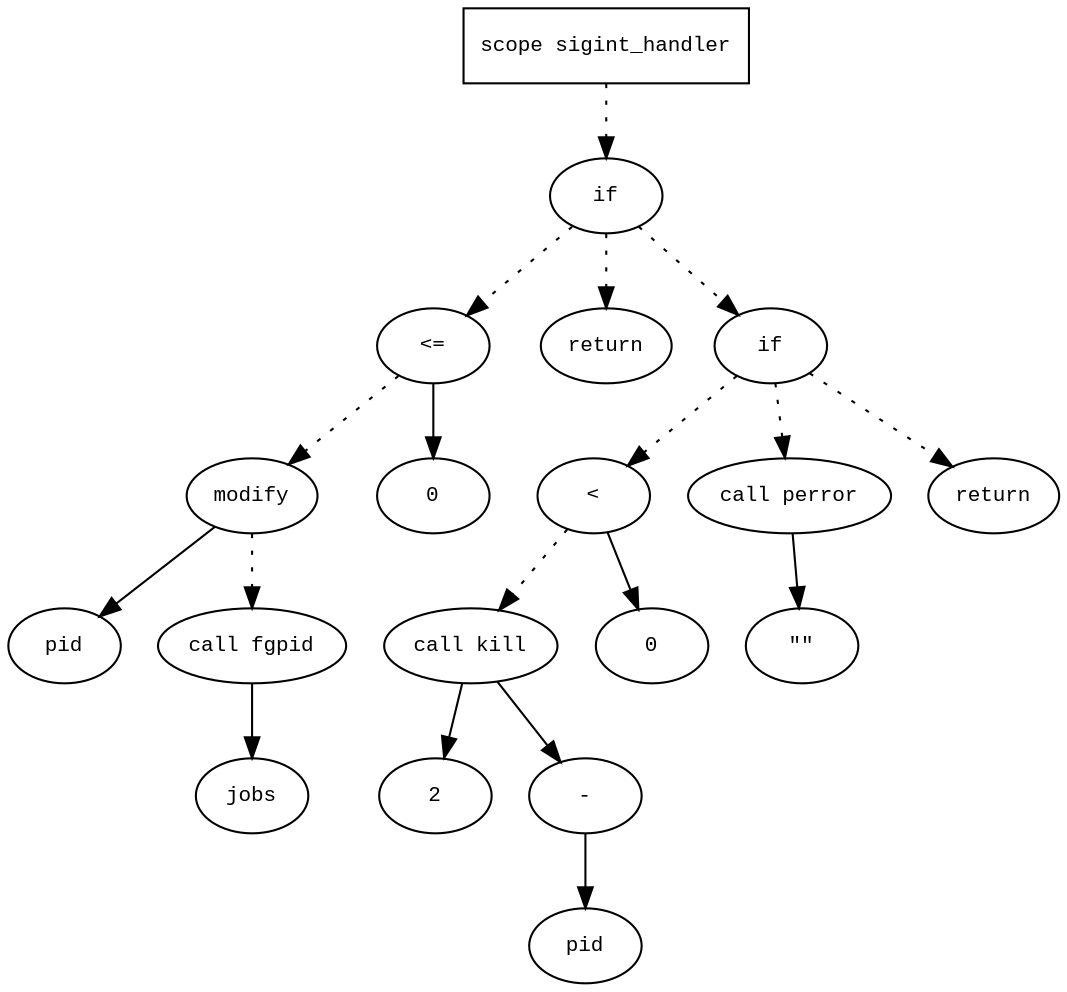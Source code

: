 digraph AST {
  graph [fontname="Times New Roman",fontsize=10];
  node  [fontname="Courier New",fontsize=10];
  edge  [fontname="Times New Roman",fontsize=10];

  node1 [label="scope sigint_handler",shape=box];
  node2 [label="if",shape=ellipse];
  node1 -> node2 [style=dotted];
  node3 [label="<=",shape=ellipse];
  node4 [label="modify",shape=ellipse];
  node5 [label="pid",shape=ellipse];
  node4 -> node5;
  node6 [label="call fgpid",shape=ellipse];
  node7 [label="jobs",shape=ellipse];
  node6 -> node7;
  node4 -> node6 [style=dotted];
  node3 -> node4 [style=dotted];
  node8 [label="0",shape=ellipse];
  node3 -> node8;
  node2 -> node3 [style=dotted];
  node9 [label="return",shape=ellipse];
  node2 -> node9 [style=dotted];
  node10 [label="if",shape=ellipse];
  node2 -> node10 [style=dotted];
  node11 [label="<",shape=ellipse];
  node12 [label="call kill",shape=ellipse];
  node13 [label="2",shape=ellipse];
  node12 -> node13;
  node14 [label="-",shape=ellipse];
  node15 [label="pid",shape=ellipse];
  node14 -> node15;
  node12 -> node14;
  node11 -> node12 [style=dotted];
  node16 [label="0",shape=ellipse];
  node11 -> node16;
  node10 -> node11 [style=dotted];
  node17 [label="call perror",shape=ellipse];
  node18 [label="\"\"",shape=ellipse];
  node17 -> node18;
  node10 -> node17 [style=dotted];
  node19 [label="return",shape=ellipse];
  node10 -> node19 [style=dotted];
} 